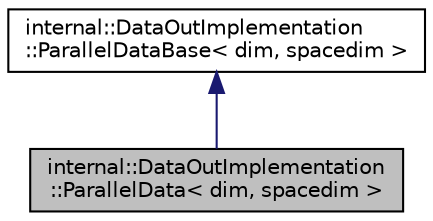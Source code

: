 digraph "internal::DataOutImplementation::ParallelData&lt; dim, spacedim &gt;"
{
 // LATEX_PDF_SIZE
  edge [fontname="Helvetica",fontsize="10",labelfontname="Helvetica",labelfontsize="10"];
  node [fontname="Helvetica",fontsize="10",shape=record];
  Node1 [label="internal::DataOutImplementation\l::ParallelData\< dim, spacedim \>",height=0.2,width=0.4,color="black", fillcolor="grey75", style="filled", fontcolor="black",tooltip=" "];
  Node2 -> Node1 [dir="back",color="midnightblue",fontsize="10",style="solid",fontname="Helvetica"];
  Node2 [label="internal::DataOutImplementation\l::ParallelDataBase\< dim, spacedim \>",height=0.2,width=0.4,color="black", fillcolor="white", style="filled",URL="$structinternal_1_1DataOutImplementation_1_1ParallelDataBase.html",tooltip=" "];
}
